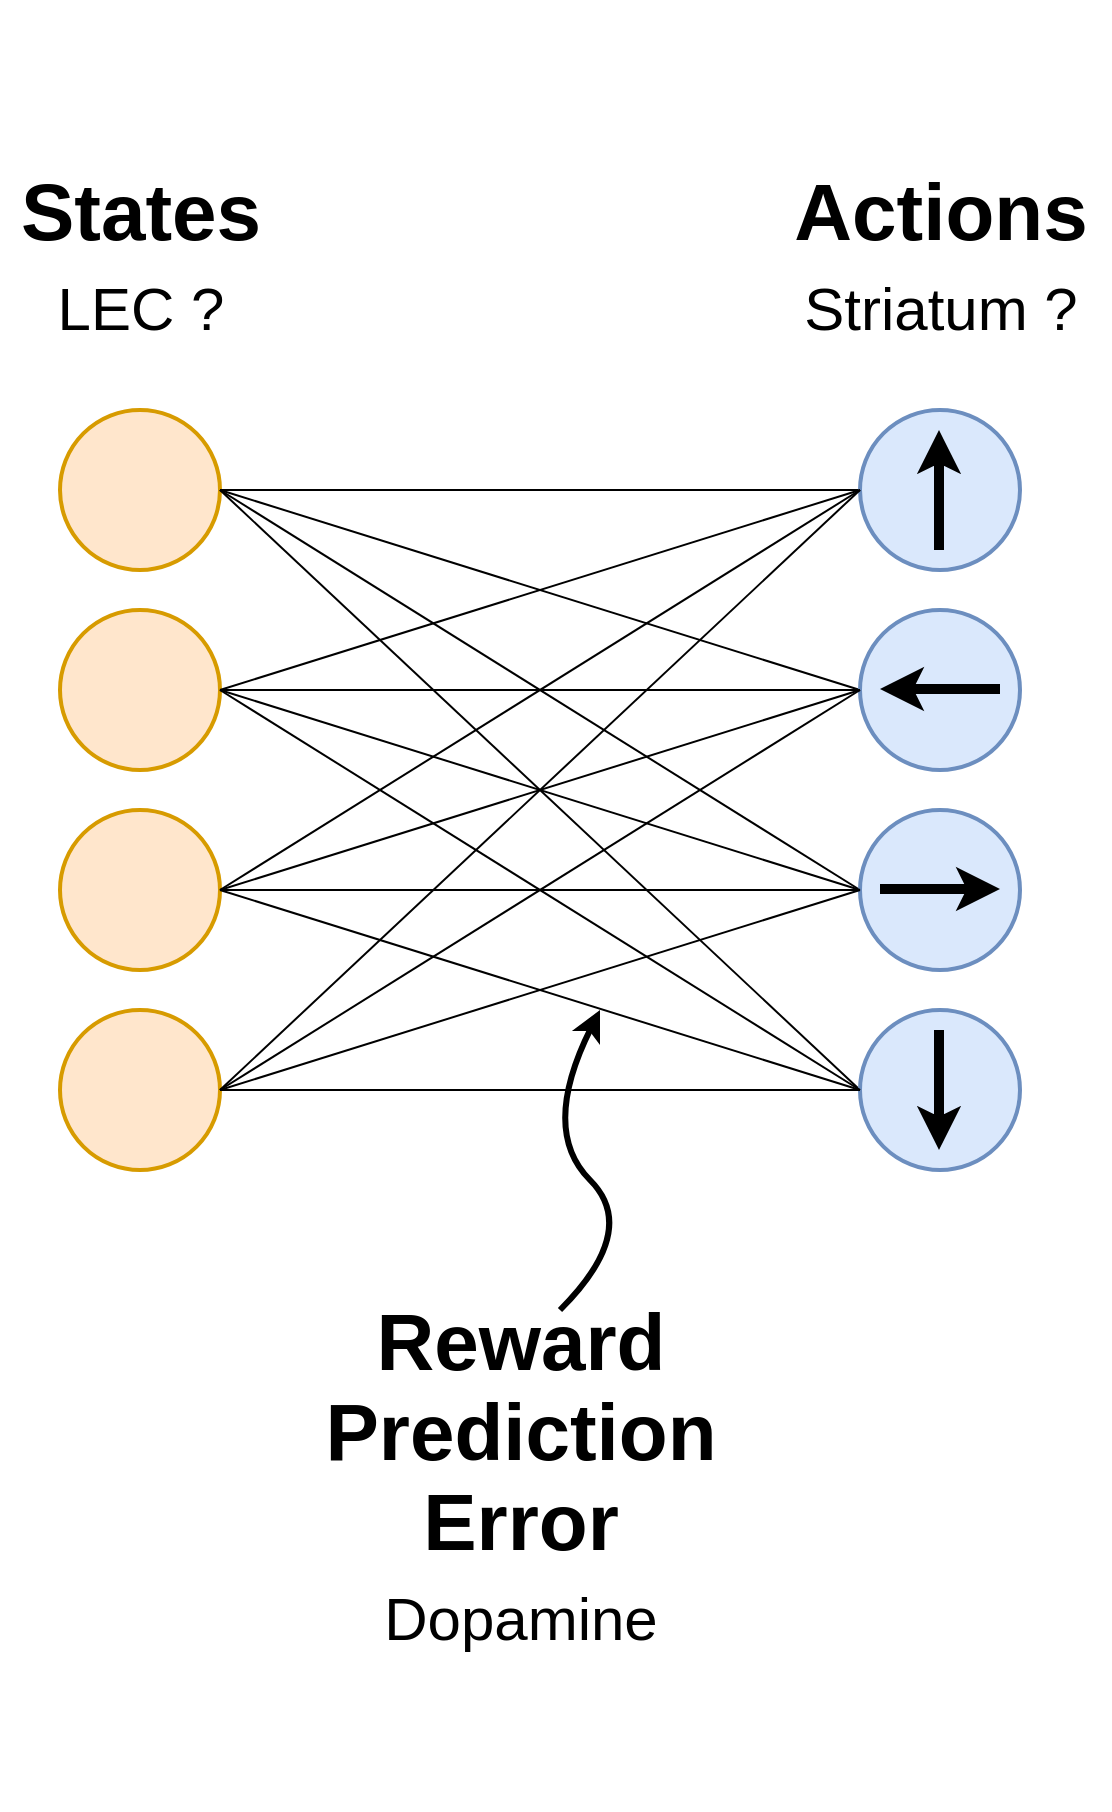 <mxfile version="20.7.4" type="device"><diagram id="Pe9aK4QZX-DaDwswRXrB" name="Page-1"><mxGraphModel dx="1353" dy="1251" grid="1" gridSize="10" guides="1" tooltips="1" connect="1" arrows="1" fold="1" page="1" pageScale="1" pageWidth="583" pageHeight="413" math="0" shadow="0"><root><mxCell id="0"/><mxCell id="1" parent="0"/><mxCell id="9oacoLPGcrEr6CxssSUH-5" value="" style="group" vertex="1" connectable="0" parent="1"><mxGeometry x="80" y="120" width="80" height="380" as="geometry"/></mxCell><mxCell id="9oacoLPGcrEr6CxssSUH-1" value="" style="ellipse;whiteSpace=wrap;html=1;aspect=fixed;fillColor=#ffe6cc;strokeColor=#d79b00;strokeWidth=2;" vertex="1" parent="9oacoLPGcrEr6CxssSUH-5"><mxGeometry width="80" height="80" as="geometry"/></mxCell><mxCell id="9oacoLPGcrEr6CxssSUH-2" value="" style="ellipse;whiteSpace=wrap;html=1;aspect=fixed;fillColor=#ffe6cc;strokeColor=#d79b00;strokeWidth=2;" vertex="1" parent="9oacoLPGcrEr6CxssSUH-5"><mxGeometry y="100" width="80" height="80" as="geometry"/></mxCell><mxCell id="9oacoLPGcrEr6CxssSUH-3" value="" style="ellipse;whiteSpace=wrap;html=1;aspect=fixed;fillColor=#ffe6cc;strokeColor=#d79b00;strokeWidth=2;" vertex="1" parent="9oacoLPGcrEr6CxssSUH-5"><mxGeometry y="200" width="80" height="80" as="geometry"/></mxCell><mxCell id="9oacoLPGcrEr6CxssSUH-4" value="" style="ellipse;whiteSpace=wrap;html=1;aspect=fixed;fillColor=#ffe6cc;strokeColor=#d79b00;strokeWidth=2;" vertex="1" parent="9oacoLPGcrEr6CxssSUH-5"><mxGeometry y="300" width="80" height="80" as="geometry"/></mxCell><mxCell id="9oacoLPGcrEr6CxssSUH-11" value="" style="endArrow=none;html=1;rounded=0;exitX=1;exitY=0.5;exitDx=0;exitDy=0;entryX=0;entryY=0.5;entryDx=0;entryDy=0;strokeWidth=1;" edge="1" parent="1" source="9oacoLPGcrEr6CxssSUH-1" target="9oacoLPGcrEr6CxssSUH-7"><mxGeometry width="50" height="50" relative="1" as="geometry"><mxPoint x="270" y="300" as="sourcePoint"/><mxPoint x="320" y="250" as="targetPoint"/></mxGeometry></mxCell><mxCell id="9oacoLPGcrEr6CxssSUH-12" value="" style="endArrow=none;html=1;rounded=0;exitX=1;exitY=0.5;exitDx=0;exitDy=0;entryX=0;entryY=0.5;entryDx=0;entryDy=0;" edge="1" parent="1" source="9oacoLPGcrEr6CxssSUH-1" target="9oacoLPGcrEr6CxssSUH-8"><mxGeometry width="50" height="50" relative="1" as="geometry"><mxPoint x="170" y="170" as="sourcePoint"/><mxPoint x="490" y="170" as="targetPoint"/></mxGeometry></mxCell><mxCell id="9oacoLPGcrEr6CxssSUH-13" value="" style="endArrow=none;html=1;rounded=0;exitX=1;exitY=0.5;exitDx=0;exitDy=0;entryX=0;entryY=0.5;entryDx=0;entryDy=0;" edge="1" parent="1" source="9oacoLPGcrEr6CxssSUH-1" target="9oacoLPGcrEr6CxssSUH-9"><mxGeometry width="50" height="50" relative="1" as="geometry"><mxPoint x="170" y="170" as="sourcePoint"/><mxPoint x="490" y="270" as="targetPoint"/></mxGeometry></mxCell><mxCell id="9oacoLPGcrEr6CxssSUH-14" value="" style="endArrow=none;html=1;rounded=0;exitX=1;exitY=0.5;exitDx=0;exitDy=0;entryX=0;entryY=0.5;entryDx=0;entryDy=0;" edge="1" parent="1" source="9oacoLPGcrEr6CxssSUH-1" target="9oacoLPGcrEr6CxssSUH-10"><mxGeometry width="50" height="50" relative="1" as="geometry"><mxPoint x="180" y="180" as="sourcePoint"/><mxPoint x="500" y="280" as="targetPoint"/></mxGeometry></mxCell><mxCell id="9oacoLPGcrEr6CxssSUH-25" value="" style="group" vertex="1" connectable="0" parent="1"><mxGeometry x="480" y="120" width="80" height="380" as="geometry"/></mxCell><mxCell id="9oacoLPGcrEr6CxssSUH-21" value="" style="group" vertex="1" connectable="0" parent="9oacoLPGcrEr6CxssSUH-25"><mxGeometry width="80" height="80" as="geometry"/></mxCell><mxCell id="9oacoLPGcrEr6CxssSUH-7" value="&lt;p style=&quot;line-height: 100%;&quot;&gt;&lt;br&gt;&lt;/p&gt;" style="ellipse;whiteSpace=wrap;html=1;aspect=fixed;fillColor=#dae8fc;strokeColor=#6c8ebf;strokeWidth=2;container=0;" vertex="1" parent="9oacoLPGcrEr6CxssSUH-21"><mxGeometry width="80" height="80" as="geometry"/></mxCell><mxCell id="9oacoLPGcrEr6CxssSUH-16" value="" style="endArrow=classic;html=1;rounded=0;fontSize=70;strokeWidth=5;endFill=1;" edge="1" parent="9oacoLPGcrEr6CxssSUH-21"><mxGeometry x="-1" y="100" width="50" height="50" relative="1" as="geometry"><mxPoint x="39.5" y="70" as="sourcePoint"/><mxPoint x="39.5" y="10" as="targetPoint"/><mxPoint as="offset"/></mxGeometry></mxCell><mxCell id="9oacoLPGcrEr6CxssSUH-22" value="" style="group" vertex="1" connectable="0" parent="9oacoLPGcrEr6CxssSUH-25"><mxGeometry y="100" width="80" height="80" as="geometry"/></mxCell><mxCell id="9oacoLPGcrEr6CxssSUH-8" value="&lt;p style=&quot;line-height: 0%;&quot;&gt;&lt;br&gt;&lt;/p&gt;" style="ellipse;whiteSpace=wrap;html=1;aspect=fixed;fillColor=#dae8fc;strokeColor=#6c8ebf;strokeWidth=2;container=0;" vertex="1" parent="9oacoLPGcrEr6CxssSUH-22"><mxGeometry width="80" height="80" as="geometry"/></mxCell><mxCell id="9oacoLPGcrEr6CxssSUH-19" value="" style="endArrow=classic;html=1;rounded=0;fontSize=70;strokeWidth=5;endFill=1;" edge="1" parent="9oacoLPGcrEr6CxssSUH-22"><mxGeometry x="-1" y="100" width="50" height="50" relative="1" as="geometry"><mxPoint x="70" y="39.5" as="sourcePoint"/><mxPoint x="10" y="39.5" as="targetPoint"/><mxPoint as="offset"/></mxGeometry></mxCell><mxCell id="9oacoLPGcrEr6CxssSUH-23" value="" style="group" vertex="1" connectable="0" parent="9oacoLPGcrEr6CxssSUH-25"><mxGeometry y="200" width="80" height="80" as="geometry"/></mxCell><mxCell id="9oacoLPGcrEr6CxssSUH-9" value="&lt;p style=&quot;line-height: 100%;&quot;&gt;&lt;br&gt;&lt;/p&gt;" style="ellipse;whiteSpace=wrap;html=1;aspect=fixed;fillColor=#dae8fc;strokeColor=#6c8ebf;strokeWidth=2;container=0;" vertex="1" parent="9oacoLPGcrEr6CxssSUH-23"><mxGeometry width="80" height="80" as="geometry"/></mxCell><mxCell id="9oacoLPGcrEr6CxssSUH-18" value="" style="endArrow=classic;html=1;rounded=0;fontSize=70;strokeWidth=5;endFill=1;" edge="1" parent="9oacoLPGcrEr6CxssSUH-23"><mxGeometry x="-1" y="100" width="50" height="50" relative="1" as="geometry"><mxPoint x="10" y="39.5" as="sourcePoint"/><mxPoint x="70" y="39.5" as="targetPoint"/><mxPoint as="offset"/></mxGeometry></mxCell><mxCell id="9oacoLPGcrEr6CxssSUH-24" value="" style="group" vertex="1" connectable="0" parent="9oacoLPGcrEr6CxssSUH-25"><mxGeometry y="300" width="80" height="80" as="geometry"/></mxCell><mxCell id="9oacoLPGcrEr6CxssSUH-10" value="&lt;p style=&quot;line-height: 0%;&quot;&gt;&lt;br&gt;&lt;/p&gt;" style="ellipse;whiteSpace=wrap;html=1;aspect=fixed;fillColor=#dae8fc;strokeColor=#6c8ebf;strokeWidth=2;container=0;" vertex="1" parent="9oacoLPGcrEr6CxssSUH-24"><mxGeometry width="80" height="80" as="geometry"/></mxCell><mxCell id="9oacoLPGcrEr6CxssSUH-20" value="" style="endArrow=classic;html=1;rounded=0;fontSize=70;strokeWidth=5;endFill=1;" edge="1" parent="9oacoLPGcrEr6CxssSUH-24"><mxGeometry x="-1" y="100" width="50" height="50" relative="1" as="geometry"><mxPoint x="39.5" y="10" as="sourcePoint"/><mxPoint x="39.5" y="70" as="targetPoint"/><mxPoint as="offset"/></mxGeometry></mxCell><mxCell id="9oacoLPGcrEr6CxssSUH-26" value="&lt;p style=&quot;line-height: 50%;&quot;&gt;&lt;font style=&quot;&quot;&gt;&lt;b style=&quot;font-size: 40px;&quot;&gt;States&lt;br&gt;&lt;/b&gt;&lt;font style=&quot;font-size: 30px;&quot;&gt;LEC ?&lt;/font&gt;&lt;br&gt;&lt;/font&gt;&lt;/p&gt;" style="text;html=1;align=center;verticalAlign=middle;resizable=0;points=[];autosize=1;strokeColor=none;fillColor=none;fontSize=70;" vertex="1" parent="1"><mxGeometry x="50" y="-85" width="140" height="250" as="geometry"/></mxCell><mxCell id="9oacoLPGcrEr6CxssSUH-28" value="&lt;p style=&quot;line-height: 50%;&quot;&gt;&lt;font style=&quot;&quot;&gt;&lt;span style=&quot;font-size: 40px;&quot;&gt;&lt;b&gt;Actions&lt;/b&gt;&lt;/span&gt;&lt;br&gt;&lt;font style=&quot;font-size: 30px;&quot;&gt;Striatum ?&lt;/font&gt;&lt;br&gt;&lt;/font&gt;&lt;/p&gt;" style="text;html=1;align=center;verticalAlign=middle;resizable=0;points=[];autosize=1;strokeColor=none;fillColor=none;fontSize=70;" vertex="1" parent="1"><mxGeometry x="435" y="-85" width="170" height="250" as="geometry"/></mxCell><mxCell id="9oacoLPGcrEr6CxssSUH-29" value="" style="endArrow=none;html=1;rounded=0;entryX=0;entryY=0.5;entryDx=0;entryDy=0;strokeWidth=1;" edge="1" parent="1" target="9oacoLPGcrEr6CxssSUH-7"><mxGeometry width="50" height="50" relative="1" as="geometry"><mxPoint x="160" y="260" as="sourcePoint"/><mxPoint x="490" y="170" as="targetPoint"/></mxGeometry></mxCell><mxCell id="9oacoLPGcrEr6CxssSUH-30" value="" style="endArrow=none;html=1;rounded=0;entryX=0;entryY=0.5;entryDx=0;entryDy=0;" edge="1" parent="1" target="9oacoLPGcrEr6CxssSUH-8"><mxGeometry width="50" height="50" relative="1" as="geometry"><mxPoint x="160" y="260" as="sourcePoint"/><mxPoint x="490" y="270" as="targetPoint"/></mxGeometry></mxCell><mxCell id="9oacoLPGcrEr6CxssSUH-31" value="" style="endArrow=none;html=1;rounded=0;entryX=0;entryY=0.5;entryDx=0;entryDy=0;" edge="1" parent="1" target="9oacoLPGcrEr6CxssSUH-9"><mxGeometry width="50" height="50" relative="1" as="geometry"><mxPoint x="160" y="260" as="sourcePoint"/><mxPoint x="490" y="370" as="targetPoint"/></mxGeometry></mxCell><mxCell id="9oacoLPGcrEr6CxssSUH-32" value="" style="endArrow=none;html=1;rounded=0;exitX=1;exitY=0.5;exitDx=0;exitDy=0;entryX=0;entryY=0.5;entryDx=0;entryDy=0;" edge="1" parent="1" source="9oacoLPGcrEr6CxssSUH-2" target="9oacoLPGcrEr6CxssSUH-10"><mxGeometry width="50" height="50" relative="1" as="geometry"><mxPoint x="170" y="170" as="sourcePoint"/><mxPoint x="490" y="470" as="targetPoint"/></mxGeometry></mxCell><mxCell id="9oacoLPGcrEr6CxssSUH-33" value="" style="endArrow=none;html=1;rounded=0;entryX=0;entryY=0.5;entryDx=0;entryDy=0;strokeWidth=1;" edge="1" parent="1" target="9oacoLPGcrEr6CxssSUH-7"><mxGeometry width="50" height="50" relative="1" as="geometry"><mxPoint x="160" y="360" as="sourcePoint"/><mxPoint x="490" y="170" as="targetPoint"/></mxGeometry></mxCell><mxCell id="9oacoLPGcrEr6CxssSUH-34" value="" style="endArrow=none;html=1;rounded=0;entryX=0;entryY=0.5;entryDx=0;entryDy=0;exitX=1;exitY=0.5;exitDx=0;exitDy=0;" edge="1" parent="1" source="9oacoLPGcrEr6CxssSUH-3" target="9oacoLPGcrEr6CxssSUH-8"><mxGeometry width="50" height="50" relative="1" as="geometry"><mxPoint x="170" y="270" as="sourcePoint"/><mxPoint x="490" y="270" as="targetPoint"/></mxGeometry></mxCell><mxCell id="9oacoLPGcrEr6CxssSUH-35" value="" style="endArrow=none;html=1;rounded=0;entryX=0;entryY=0.5;entryDx=0;entryDy=0;" edge="1" parent="1" target="9oacoLPGcrEr6CxssSUH-9"><mxGeometry width="50" height="50" relative="1" as="geometry"><mxPoint x="160" y="360" as="sourcePoint"/><mxPoint x="490" y="370" as="targetPoint"/></mxGeometry></mxCell><mxCell id="9oacoLPGcrEr6CxssSUH-36" value="" style="endArrow=none;html=1;rounded=0;exitX=1;exitY=0.5;exitDx=0;exitDy=0;entryX=0;entryY=0.5;entryDx=0;entryDy=0;" edge="1" parent="1" source="9oacoLPGcrEr6CxssSUH-3" target="9oacoLPGcrEr6CxssSUH-10"><mxGeometry width="50" height="50" relative="1" as="geometry"><mxPoint x="170" y="270" as="sourcePoint"/><mxPoint x="490" y="470" as="targetPoint"/></mxGeometry></mxCell><mxCell id="9oacoLPGcrEr6CxssSUH-37" value="" style="endArrow=none;html=1;rounded=0;entryX=0;entryY=0.5;entryDx=0;entryDy=0;strokeWidth=1;" edge="1" parent="1" target="9oacoLPGcrEr6CxssSUH-7"><mxGeometry width="50" height="50" relative="1" as="geometry"><mxPoint x="160" y="460" as="sourcePoint"/><mxPoint x="490" y="170" as="targetPoint"/></mxGeometry></mxCell><mxCell id="9oacoLPGcrEr6CxssSUH-38" value="" style="endArrow=none;html=1;rounded=0;entryX=0;entryY=0.5;entryDx=0;entryDy=0;exitX=1;exitY=0.5;exitDx=0;exitDy=0;" edge="1" parent="1" source="9oacoLPGcrEr6CxssSUH-4" target="9oacoLPGcrEr6CxssSUH-8"><mxGeometry width="50" height="50" relative="1" as="geometry"><mxPoint x="170" y="370" as="sourcePoint"/><mxPoint x="490" y="270" as="targetPoint"/></mxGeometry></mxCell><mxCell id="9oacoLPGcrEr6CxssSUH-39" value="" style="endArrow=none;html=1;rounded=0;entryX=0;entryY=0.5;entryDx=0;entryDy=0;" edge="1" parent="1" target="9oacoLPGcrEr6CxssSUH-9"><mxGeometry width="50" height="50" relative="1" as="geometry"><mxPoint x="160" y="460" as="sourcePoint"/><mxPoint x="490" y="370" as="targetPoint"/></mxGeometry></mxCell><mxCell id="9oacoLPGcrEr6CxssSUH-40" value="" style="endArrow=none;html=1;rounded=0;exitX=1;exitY=0.5;exitDx=0;exitDy=0;entryX=0;entryY=0.5;entryDx=0;entryDy=0;" edge="1" parent="1" source="9oacoLPGcrEr6CxssSUH-4" target="9oacoLPGcrEr6CxssSUH-10"><mxGeometry width="50" height="50" relative="1" as="geometry"><mxPoint x="170" y="370" as="sourcePoint"/><mxPoint x="490" y="470" as="targetPoint"/></mxGeometry></mxCell><mxCell id="9oacoLPGcrEr6CxssSUH-42" value="" style="curved=1;endArrow=classic;html=1;rounded=0;strokeWidth=3;fontSize=30;fontColor=#000000;" edge="1" parent="1"><mxGeometry x="-0.414" y="351" width="50" height="50" relative="1" as="geometry"><mxPoint x="330" y="570" as="sourcePoint"/><mxPoint x="350" y="420" as="targetPoint"/><Array as="points"><mxPoint x="370" y="530"/><mxPoint x="320" y="480"/></Array><mxPoint x="268" y="102" as="offset"/></mxGeometry></mxCell><mxCell id="9oacoLPGcrEr6CxssSUH-43" value="&lt;p style=&quot;line-height: 50%;&quot;&gt;&lt;font style=&quot;&quot;&gt;&lt;b style=&quot;font-size: 40px;&quot;&gt;Reward&lt;br&gt;Prediction&lt;br&gt;Error&lt;br&gt;&lt;/b&gt;&lt;span style=&quot;font-size: 30px;&quot;&gt;Dopamine&lt;/span&gt;&lt;/font&gt;&lt;/p&gt;" style="text;html=1;align=center;verticalAlign=middle;resizable=0;points=[];autosize=1;strokeColor=none;fillColor=none;fontSize=70;" vertex="1" parent="1"><mxGeometry x="200" y="480" width="220" height="340" as="geometry"/></mxCell></root></mxGraphModel></diagram></mxfile>